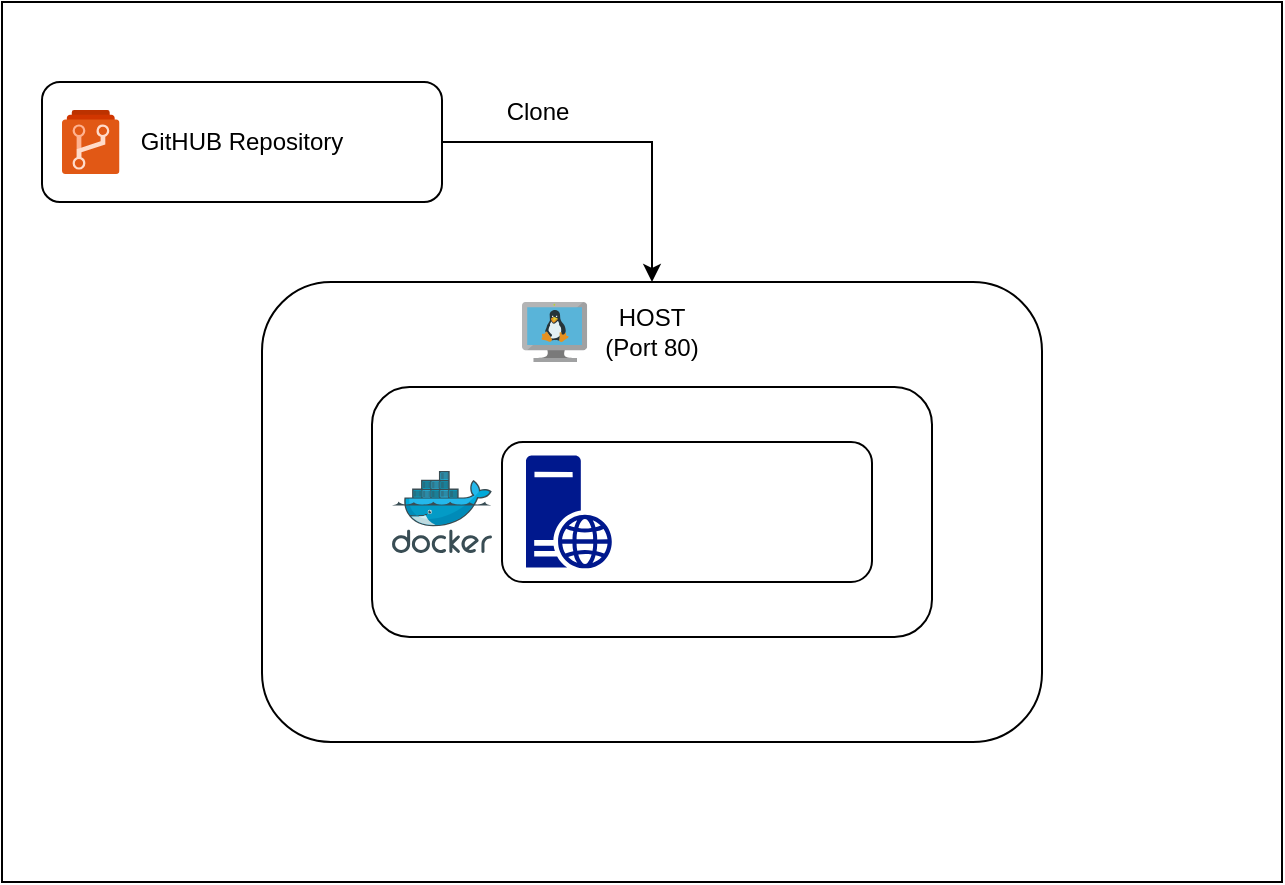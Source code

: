 <mxfile version="23.1.6" type="device">
  <diagram name="Page-1" id="VoMKM7CauxFjWXZyKZag">
    <mxGraphModel dx="1050" dy="557" grid="1" gridSize="10" guides="1" tooltips="1" connect="1" arrows="1" fold="1" page="1" pageScale="1" pageWidth="850" pageHeight="1100" math="0" shadow="0">
      <root>
        <mxCell id="0" />
        <mxCell id="1" parent="0" />
        <mxCell id="RWhUkMQu-ApYj6Z3aAw_-1" value="" style="rounded=0;whiteSpace=wrap;html=1;" vertex="1" parent="1">
          <mxGeometry x="120" y="80" width="640" height="440" as="geometry" />
        </mxCell>
        <mxCell id="RWhUkMQu-ApYj6Z3aAw_-6" style="edgeStyle=orthogonalEdgeStyle;rounded=0;orthogonalLoop=1;jettySize=auto;html=1;exitX=1;exitY=0.5;exitDx=0;exitDy=0;" edge="1" parent="1" source="RWhUkMQu-ApYj6Z3aAw_-2" target="RWhUkMQu-ApYj6Z3aAw_-3">
          <mxGeometry relative="1" as="geometry" />
        </mxCell>
        <mxCell id="RWhUkMQu-ApYj6Z3aAw_-2" value="GitHUB Repository" style="rounded=1;whiteSpace=wrap;html=1;" vertex="1" parent="1">
          <mxGeometry x="140" y="120" width="200" height="60" as="geometry" />
        </mxCell>
        <mxCell id="RWhUkMQu-ApYj6Z3aAw_-3" value="" style="rounded=1;whiteSpace=wrap;html=1;" vertex="1" parent="1">
          <mxGeometry x="250" y="220" width="390" height="230" as="geometry" />
        </mxCell>
        <mxCell id="RWhUkMQu-ApYj6Z3aAw_-7" value="HOST (Port 80)" style="text;strokeColor=none;align=center;fillColor=none;html=1;verticalAlign=middle;whiteSpace=wrap;rounded=0;" vertex="1" parent="1">
          <mxGeometry x="415" y="230" width="60" height="30" as="geometry" />
        </mxCell>
        <mxCell id="RWhUkMQu-ApYj6Z3aAw_-8" value="Clone" style="text;strokeColor=none;align=center;fillColor=none;html=1;verticalAlign=middle;whiteSpace=wrap;rounded=0;" vertex="1" parent="1">
          <mxGeometry x="358" y="120" width="60" height="30" as="geometry" />
        </mxCell>
        <mxCell id="RWhUkMQu-ApYj6Z3aAw_-9" value="" style="rounded=1;whiteSpace=wrap;html=1;" vertex="1" parent="1">
          <mxGeometry x="305" y="272.5" width="280" height="125" as="geometry" />
        </mxCell>
        <mxCell id="RWhUkMQu-ApYj6Z3aAw_-10" value="" style="image;sketch=0;aspect=fixed;html=1;points=[];align=center;fontSize=12;image=img/lib/mscae/VM_Linux.svg;" vertex="1" parent="1">
          <mxGeometry x="380" y="230" width="32.61" height="30" as="geometry" />
        </mxCell>
        <mxCell id="RWhUkMQu-ApYj6Z3aAw_-11" value="" style="image;sketch=0;aspect=fixed;html=1;points=[];align=center;fontSize=12;image=img/lib/mscae/Docker.svg;" vertex="1" parent="1">
          <mxGeometry x="315" y="314.5" width="50" height="41" as="geometry" />
        </mxCell>
        <mxCell id="RWhUkMQu-ApYj6Z3aAw_-12" value="" style="image;sketch=0;aspect=fixed;html=1;points=[];align=center;fontSize=12;image=img/lib/mscae/Azure_Repos.svg;" vertex="1" parent="1">
          <mxGeometry x="150" y="134.03" width="28.75" height="31.95" as="geometry" />
        </mxCell>
        <mxCell id="RWhUkMQu-ApYj6Z3aAw_-16" value="" style="rounded=1;whiteSpace=wrap;html=1;" vertex="1" parent="1">
          <mxGeometry x="370" y="300" width="185" height="70" as="geometry" />
        </mxCell>
        <mxCell id="RWhUkMQu-ApYj6Z3aAw_-17" value="" style="sketch=0;aspect=fixed;pointerEvents=1;shadow=0;dashed=0;html=1;strokeColor=none;labelPosition=center;verticalLabelPosition=bottom;verticalAlign=top;align=center;fillColor=#00188D;shape=mxgraph.mscae.enterprise.web_server" vertex="1" parent="1">
          <mxGeometry x="382" y="306.71" width="43" height="56.58" as="geometry" />
        </mxCell>
      </root>
    </mxGraphModel>
  </diagram>
</mxfile>
